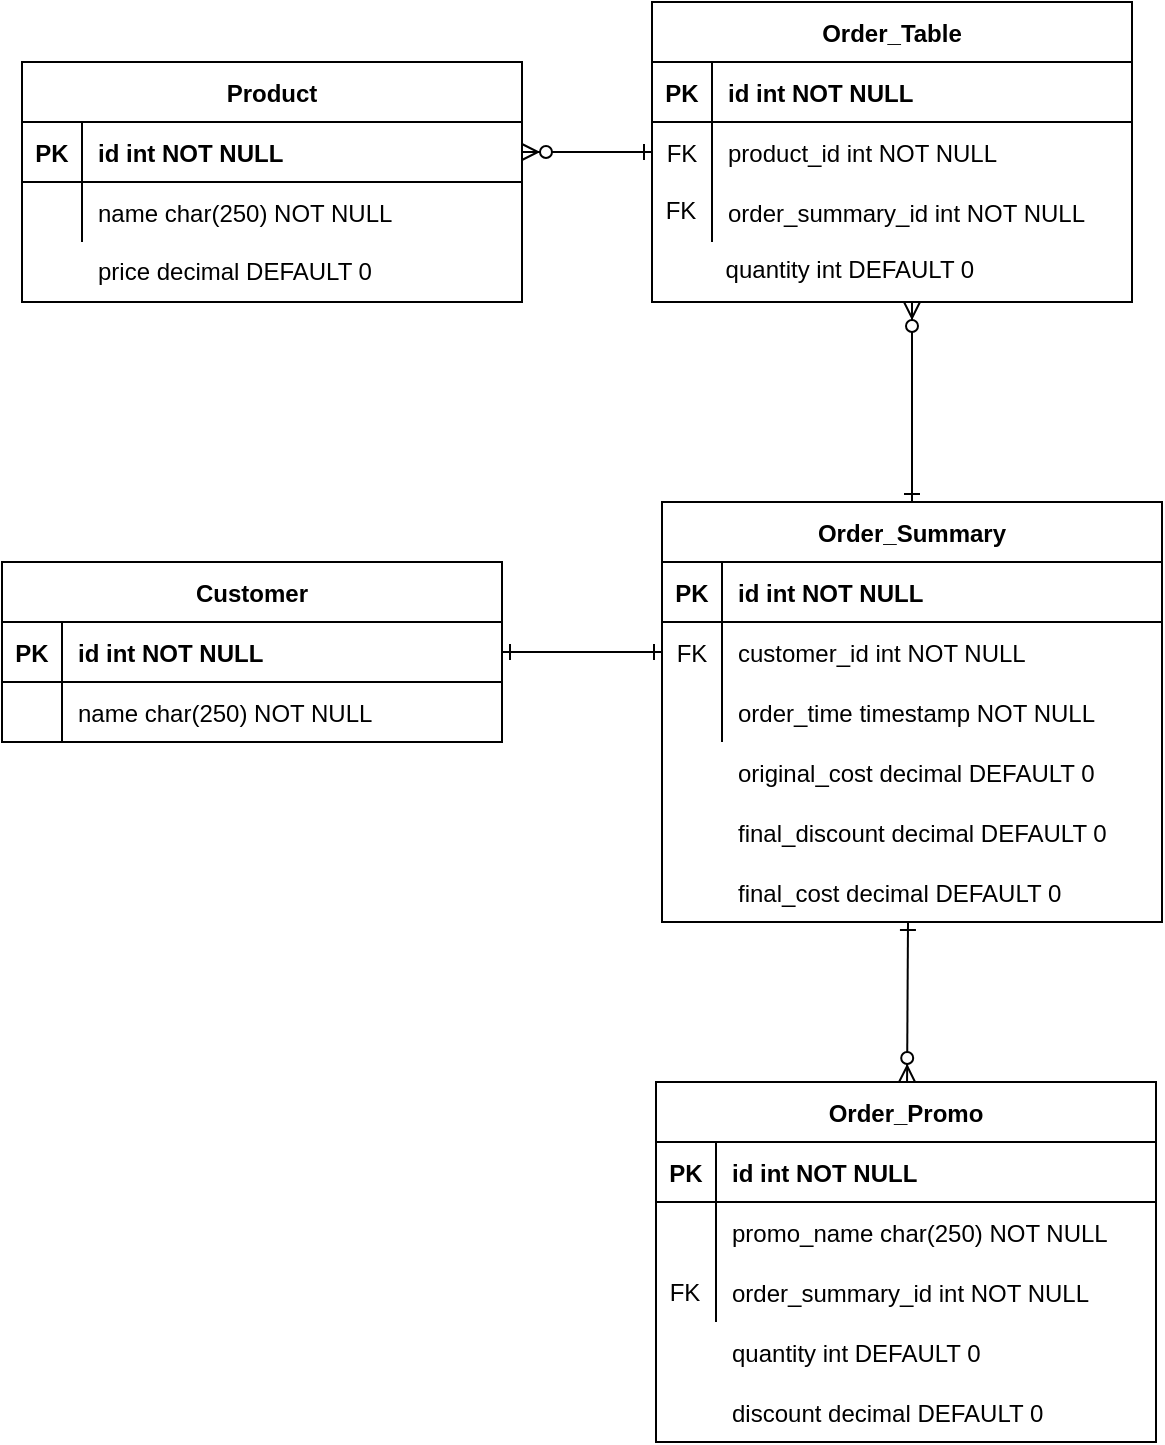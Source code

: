 <mxfile version="14.7.8" type="device"><diagram id="R2lEEEUBdFMjLlhIrx00" name="Page-1"><mxGraphModel dx="884" dy="482" grid="1" gridSize="10" guides="1" tooltips="1" connect="1" arrows="1" fold="1" page="1" pageScale="1" pageWidth="850" pageHeight="1100" math="0" shadow="0" extFonts="Permanent Marker^https://fonts.googleapis.com/css?family=Permanent+Marker"><root><mxCell id="0"/><mxCell id="1" parent="0"/><mxCell id="C-vyLk0tnHw3VtMMgP7b-1" value="" style="edgeStyle=entityRelationEdgeStyle;endArrow=ERzeroToMany;startArrow=ERone;endFill=1;startFill=0;entryX=1;entryY=0.5;entryDx=0;entryDy=0;exitX=0;exitY=0.5;exitDx=0;exitDy=0;" parent="1" source="C-vyLk0tnHw3VtMMgP7b-6" target="-Bz3qGDfiQOeXdpUgVhB-2" edge="1"><mxGeometry width="100" height="100" relative="1" as="geometry"><mxPoint x="340" y="720" as="sourcePoint"/><mxPoint x="440" y="620" as="targetPoint"/></mxGeometry></mxCell><mxCell id="C-vyLk0tnHw3VtMMgP7b-12" value="" style="endArrow=ERzeroToMany;startArrow=ERone;endFill=1;startFill=0;rounded=1;exitX=0.5;exitY=0;exitDx=0;exitDy=0;" parent="1" source="C-vyLk0tnHw3VtMMgP7b-13" edge="1"><mxGeometry width="100" height="100" relative="1" as="geometry"><mxPoint x="580" y="280" as="sourcePoint"/><mxPoint x="575" y="200" as="targetPoint"/></mxGeometry></mxCell><mxCell id="-Bz3qGDfiQOeXdpUgVhB-14" value="Customer" style="shape=table;startSize=30;container=1;collapsible=1;childLayout=tableLayout;fixedRows=1;rowLines=0;fontStyle=1;align=center;resizeLast=1;" vertex="1" parent="1"><mxGeometry x="120" y="330" width="250" height="90" as="geometry"/></mxCell><mxCell id="-Bz3qGDfiQOeXdpUgVhB-15" value="" style="shape=partialRectangle;collapsible=0;dropTarget=0;pointerEvents=0;fillColor=none;points=[[0,0.5],[1,0.5]];portConstraint=eastwest;top=0;left=0;right=0;bottom=1;" vertex="1" parent="-Bz3qGDfiQOeXdpUgVhB-14"><mxGeometry y="30" width="250" height="30" as="geometry"/></mxCell><mxCell id="-Bz3qGDfiQOeXdpUgVhB-16" value="PK" style="shape=partialRectangle;overflow=hidden;connectable=0;fillColor=none;top=0;left=0;bottom=0;right=0;fontStyle=1;" vertex="1" parent="-Bz3qGDfiQOeXdpUgVhB-15"><mxGeometry width="30" height="30" as="geometry"/></mxCell><mxCell id="-Bz3qGDfiQOeXdpUgVhB-17" value="id int NOT NULL " style="shape=partialRectangle;overflow=hidden;connectable=0;fillColor=none;top=0;left=0;bottom=0;right=0;align=left;spacingLeft=6;fontStyle=1;" vertex="1" parent="-Bz3qGDfiQOeXdpUgVhB-15"><mxGeometry x="30" width="220" height="30" as="geometry"/></mxCell><mxCell id="-Bz3qGDfiQOeXdpUgVhB-18" value="" style="shape=partialRectangle;collapsible=0;dropTarget=0;pointerEvents=0;fillColor=none;points=[[0,0.5],[1,0.5]];portConstraint=eastwest;top=0;left=0;right=0;bottom=0;" vertex="1" parent="-Bz3qGDfiQOeXdpUgVhB-14"><mxGeometry y="60" width="250" height="30" as="geometry"/></mxCell><mxCell id="-Bz3qGDfiQOeXdpUgVhB-19" value="" style="shape=partialRectangle;overflow=hidden;connectable=0;fillColor=none;top=0;left=0;bottom=0;right=0;" vertex="1" parent="-Bz3qGDfiQOeXdpUgVhB-18"><mxGeometry width="30" height="30" as="geometry"/></mxCell><mxCell id="-Bz3qGDfiQOeXdpUgVhB-20" value="name char(250) NOT NULL" style="shape=partialRectangle;overflow=hidden;connectable=0;fillColor=none;top=0;left=0;bottom=0;right=0;align=left;spacingLeft=6;" vertex="1" parent="-Bz3qGDfiQOeXdpUgVhB-18"><mxGeometry x="30" width="220" height="30" as="geometry"/></mxCell><mxCell id="-Bz3qGDfiQOeXdpUgVhB-21" value="" style="endArrow=ERone;startArrow=ERone;endFill=1;startFill=0;rounded=1;exitX=1;exitY=0.5;exitDx=0;exitDy=0;entryX=0;entryY=0.5;entryDx=0;entryDy=0;" edge="1" parent="1" source="-Bz3qGDfiQOeXdpUgVhB-15" target="C-vyLk0tnHw3VtMMgP7b-17"><mxGeometry width="100" height="100" relative="1" as="geometry"><mxPoint x="585" y="310" as="sourcePoint"/><mxPoint x="585" y="210" as="targetPoint"/></mxGeometry></mxCell><mxCell id="-Bz3qGDfiQOeXdpUgVhB-22" value="" style="group" vertex="1" connectable="0" parent="1"><mxGeometry x="130" y="80" width="250" height="120" as="geometry"/></mxCell><mxCell id="-Bz3qGDfiQOeXdpUgVhB-1" value="Product" style="shape=table;startSize=30;container=1;collapsible=1;childLayout=tableLayout;fixedRows=1;rowLines=0;fontStyle=1;align=center;resizeLast=1;" vertex="1" parent="-Bz3qGDfiQOeXdpUgVhB-22"><mxGeometry width="250" height="120" as="geometry"/></mxCell><mxCell id="-Bz3qGDfiQOeXdpUgVhB-2" value="" style="shape=partialRectangle;collapsible=0;dropTarget=0;pointerEvents=0;fillColor=none;points=[[0,0.5],[1,0.5]];portConstraint=eastwest;top=0;left=0;right=0;bottom=1;" vertex="1" parent="-Bz3qGDfiQOeXdpUgVhB-1"><mxGeometry y="30" width="250" height="30" as="geometry"/></mxCell><mxCell id="-Bz3qGDfiQOeXdpUgVhB-3" value="PK" style="shape=partialRectangle;overflow=hidden;connectable=0;fillColor=none;top=0;left=0;bottom=0;right=0;fontStyle=1;" vertex="1" parent="-Bz3qGDfiQOeXdpUgVhB-2"><mxGeometry width="30" height="30" as="geometry"/></mxCell><mxCell id="-Bz3qGDfiQOeXdpUgVhB-4" value="id int NOT NULL " style="shape=partialRectangle;overflow=hidden;connectable=0;fillColor=none;top=0;left=0;bottom=0;right=0;align=left;spacingLeft=6;fontStyle=1;" vertex="1" parent="-Bz3qGDfiQOeXdpUgVhB-2"><mxGeometry x="30" width="220" height="30" as="geometry"/></mxCell><mxCell id="-Bz3qGDfiQOeXdpUgVhB-5" value="" style="shape=partialRectangle;collapsible=0;dropTarget=0;pointerEvents=0;fillColor=none;points=[[0,0.5],[1,0.5]];portConstraint=eastwest;top=0;left=0;right=0;bottom=0;" vertex="1" parent="-Bz3qGDfiQOeXdpUgVhB-1"><mxGeometry y="60" width="250" height="30" as="geometry"/></mxCell><mxCell id="-Bz3qGDfiQOeXdpUgVhB-6" value="" style="shape=partialRectangle;overflow=hidden;connectable=0;fillColor=none;top=0;left=0;bottom=0;right=0;" vertex="1" parent="-Bz3qGDfiQOeXdpUgVhB-5"><mxGeometry width="30" height="30" as="geometry"/></mxCell><mxCell id="-Bz3qGDfiQOeXdpUgVhB-7" value="name char(250) NOT NULL" style="shape=partialRectangle;overflow=hidden;connectable=0;fillColor=none;top=0;left=0;bottom=0;right=0;align=left;spacingLeft=6;" vertex="1" parent="-Bz3qGDfiQOeXdpUgVhB-5"><mxGeometry x="30" width="220" height="30" as="geometry"/></mxCell><mxCell id="-Bz3qGDfiQOeXdpUgVhB-8" value="price decimal DEFAULT 0" style="shape=partialRectangle;overflow=hidden;connectable=0;fillColor=none;top=0;left=0;bottom=0;right=0;align=left;spacingLeft=6;" vertex="1" parent="-Bz3qGDfiQOeXdpUgVhB-22"><mxGeometry x="30" y="89" width="220" height="30" as="geometry"/></mxCell><mxCell id="-Bz3qGDfiQOeXdpUgVhB-23" value="" style="group" vertex="1" connectable="0" parent="1"><mxGeometry x="450" y="300" width="250" height="210" as="geometry"/></mxCell><mxCell id="C-vyLk0tnHw3VtMMgP7b-13" value="Order_Summary" style="shape=table;startSize=30;container=1;collapsible=1;childLayout=tableLayout;fixedRows=1;rowLines=0;fontStyle=1;align=center;resizeLast=1;" parent="-Bz3qGDfiQOeXdpUgVhB-23" vertex="1"><mxGeometry width="250" height="210" as="geometry"/></mxCell><mxCell id="C-vyLk0tnHw3VtMMgP7b-14" value="" style="shape=partialRectangle;collapsible=0;dropTarget=0;pointerEvents=0;fillColor=none;points=[[0,0.5],[1,0.5]];portConstraint=eastwest;top=0;left=0;right=0;bottom=1;" parent="C-vyLk0tnHw3VtMMgP7b-13" vertex="1"><mxGeometry y="30" width="250" height="30" as="geometry"/></mxCell><mxCell id="C-vyLk0tnHw3VtMMgP7b-15" value="PK" style="shape=partialRectangle;overflow=hidden;connectable=0;fillColor=none;top=0;left=0;bottom=0;right=0;fontStyle=1;" parent="C-vyLk0tnHw3VtMMgP7b-14" vertex="1"><mxGeometry width="30" height="30" as="geometry"/></mxCell><mxCell id="C-vyLk0tnHw3VtMMgP7b-16" value="id int NOT NULL " style="shape=partialRectangle;overflow=hidden;connectable=0;fillColor=none;top=0;left=0;bottom=0;right=0;align=left;spacingLeft=6;fontStyle=1;" parent="C-vyLk0tnHw3VtMMgP7b-14" vertex="1"><mxGeometry x="30" width="220" height="30" as="geometry"/></mxCell><mxCell id="C-vyLk0tnHw3VtMMgP7b-17" value="" style="shape=partialRectangle;collapsible=0;dropTarget=0;pointerEvents=0;fillColor=none;points=[[0,0.5],[1,0.5]];portConstraint=eastwest;top=0;left=0;right=0;bottom=0;" parent="C-vyLk0tnHw3VtMMgP7b-13" vertex="1"><mxGeometry y="60" width="250" height="30" as="geometry"/></mxCell><mxCell id="C-vyLk0tnHw3VtMMgP7b-18" value="FK" style="shape=partialRectangle;overflow=hidden;connectable=0;fillColor=none;top=0;left=0;bottom=0;right=0;" parent="C-vyLk0tnHw3VtMMgP7b-17" vertex="1"><mxGeometry width="30" height="30" as="geometry"/></mxCell><mxCell id="C-vyLk0tnHw3VtMMgP7b-19" value="customer_id int NOT NULL" style="shape=partialRectangle;overflow=hidden;connectable=0;fillColor=none;top=0;left=0;bottom=0;right=0;align=left;spacingLeft=6;" parent="C-vyLk0tnHw3VtMMgP7b-17" vertex="1"><mxGeometry x="30" width="220" height="30" as="geometry"/></mxCell><mxCell id="C-vyLk0tnHw3VtMMgP7b-20" value="" style="shape=partialRectangle;collapsible=0;dropTarget=0;pointerEvents=0;fillColor=none;points=[[0,0.5],[1,0.5]];portConstraint=eastwest;top=0;left=0;right=0;bottom=0;" parent="C-vyLk0tnHw3VtMMgP7b-13" vertex="1"><mxGeometry y="90" width="250" height="30" as="geometry"/></mxCell><mxCell id="C-vyLk0tnHw3VtMMgP7b-21" value="" style="shape=partialRectangle;overflow=hidden;connectable=0;fillColor=none;top=0;left=0;bottom=0;right=0;" parent="C-vyLk0tnHw3VtMMgP7b-20" vertex="1"><mxGeometry width="30" height="30" as="geometry"/></mxCell><mxCell id="C-vyLk0tnHw3VtMMgP7b-22" value="order_time timestamp NOT NULL" style="shape=partialRectangle;overflow=hidden;connectable=0;fillColor=none;top=0;left=0;bottom=0;right=0;align=left;spacingLeft=6;" parent="C-vyLk0tnHw3VtMMgP7b-20" vertex="1"><mxGeometry x="30" width="220" height="30" as="geometry"/></mxCell><mxCell id="-Bz3qGDfiQOeXdpUgVhB-11" value="original_cost decimal DEFAULT 0" style="shape=partialRectangle;overflow=hidden;connectable=0;fillColor=none;top=0;left=0;bottom=0;right=0;align=left;spacingLeft=6;" vertex="1" parent="-Bz3qGDfiQOeXdpUgVhB-23"><mxGeometry x="30" y="120" width="220" height="30" as="geometry"/></mxCell><mxCell id="-Bz3qGDfiQOeXdpUgVhB-12" value="final_discount decimal DEFAULT 0" style="shape=partialRectangle;overflow=hidden;connectable=0;fillColor=none;top=0;left=0;bottom=0;right=0;align=left;spacingLeft=6;" vertex="1" parent="-Bz3qGDfiQOeXdpUgVhB-23"><mxGeometry x="30" y="150" width="220" height="30" as="geometry"/></mxCell><mxCell id="-Bz3qGDfiQOeXdpUgVhB-13" value="final_cost decimal DEFAULT 0" style="shape=partialRectangle;overflow=hidden;connectable=0;fillColor=none;top=0;left=0;bottom=0;right=0;align=left;spacingLeft=6;" vertex="1" parent="-Bz3qGDfiQOeXdpUgVhB-23"><mxGeometry x="30" y="180" width="220" height="30" as="geometry"/></mxCell><mxCell id="-Bz3qGDfiQOeXdpUgVhB-40" value="" style="endArrow=ERzeroToMany;startArrow=ERone;endFill=1;startFill=0;rounded=1;" edge="1" parent="-Bz3qGDfiQOeXdpUgVhB-23" target="-Bz3qGDfiQOeXdpUgVhB-24"><mxGeometry width="100" height="100" relative="1" as="geometry"><mxPoint x="123" y="210" as="sourcePoint"/><mxPoint x="120" y="160" as="targetPoint"/></mxGeometry></mxCell><mxCell id="-Bz3qGDfiQOeXdpUgVhB-24" value="Order_Promo" style="shape=table;startSize=30;container=1;collapsible=1;childLayout=tableLayout;fixedRows=1;rowLines=0;fontStyle=1;align=center;resizeLast=1;" vertex="1" parent="1"><mxGeometry x="447" y="590" width="250" height="180" as="geometry"/></mxCell><mxCell id="-Bz3qGDfiQOeXdpUgVhB-25" value="" style="shape=partialRectangle;collapsible=0;dropTarget=0;pointerEvents=0;fillColor=none;points=[[0,0.5],[1,0.5]];portConstraint=eastwest;top=0;left=0;right=0;bottom=1;" vertex="1" parent="-Bz3qGDfiQOeXdpUgVhB-24"><mxGeometry y="30" width="250" height="30" as="geometry"/></mxCell><mxCell id="-Bz3qGDfiQOeXdpUgVhB-26" value="PK" style="shape=partialRectangle;overflow=hidden;connectable=0;fillColor=none;top=0;left=0;bottom=0;right=0;fontStyle=1;" vertex="1" parent="-Bz3qGDfiQOeXdpUgVhB-25"><mxGeometry width="30" height="30" as="geometry"/></mxCell><mxCell id="-Bz3qGDfiQOeXdpUgVhB-27" value="id int NOT NULL " style="shape=partialRectangle;overflow=hidden;connectable=0;fillColor=none;top=0;left=0;bottom=0;right=0;align=left;spacingLeft=6;fontStyle=1;" vertex="1" parent="-Bz3qGDfiQOeXdpUgVhB-25"><mxGeometry x="30" width="220" height="30" as="geometry"/></mxCell><mxCell id="-Bz3qGDfiQOeXdpUgVhB-28" value="" style="shape=partialRectangle;collapsible=0;dropTarget=0;pointerEvents=0;fillColor=none;points=[[0,0.5],[1,0.5]];portConstraint=eastwest;top=0;left=0;right=0;bottom=0;" vertex="1" parent="-Bz3qGDfiQOeXdpUgVhB-24"><mxGeometry y="60" width="250" height="30" as="geometry"/></mxCell><mxCell id="-Bz3qGDfiQOeXdpUgVhB-29" value="" style="shape=partialRectangle;overflow=hidden;connectable=0;fillColor=none;top=0;left=0;bottom=0;right=0;" vertex="1" parent="-Bz3qGDfiQOeXdpUgVhB-28"><mxGeometry width="30" height="30" as="geometry"/></mxCell><mxCell id="-Bz3qGDfiQOeXdpUgVhB-30" value="" style="shape=partialRectangle;overflow=hidden;connectable=0;fillColor=none;top=0;left=0;bottom=0;right=0;align=left;spacingLeft=6;" vertex="1" parent="-Bz3qGDfiQOeXdpUgVhB-28"><mxGeometry x="30" width="220" height="30" as="geometry"/></mxCell><mxCell id="-Bz3qGDfiQOeXdpUgVhB-31" value="" style="shape=partialRectangle;collapsible=0;dropTarget=0;pointerEvents=0;fillColor=none;points=[[0,0.5],[1,0.5]];portConstraint=eastwest;top=0;left=0;right=0;bottom=0;" vertex="1" parent="-Bz3qGDfiQOeXdpUgVhB-24"><mxGeometry y="90" width="250" height="30" as="geometry"/></mxCell><mxCell id="-Bz3qGDfiQOeXdpUgVhB-32" value="" style="shape=partialRectangle;overflow=hidden;connectable=0;fillColor=none;top=0;left=0;bottom=0;right=0;" vertex="1" parent="-Bz3qGDfiQOeXdpUgVhB-31"><mxGeometry width="30" height="30" as="geometry"/></mxCell><mxCell id="-Bz3qGDfiQOeXdpUgVhB-33" value="order_summary_id int NOT NULL" style="shape=partialRectangle;overflow=hidden;connectable=0;fillColor=none;top=0;left=0;bottom=0;right=0;align=left;spacingLeft=6;" vertex="1" parent="-Bz3qGDfiQOeXdpUgVhB-31"><mxGeometry x="30" width="220" height="30" as="geometry"/></mxCell><mxCell id="-Bz3qGDfiQOeXdpUgVhB-34" value="" style="group" vertex="1" connectable="0" parent="1"><mxGeometry x="445" y="50" width="240" height="150" as="geometry"/></mxCell><mxCell id="-Bz3qGDfiQOeXdpUgVhB-9" value="quantity int DEFAULT 0" style="shape=partialRectangle;overflow=hidden;connectable=0;fillColor=none;top=0;left=0;bottom=0;right=0;align=left;spacingLeft=6;" vertex="1" parent="-Bz3qGDfiQOeXdpUgVhB-34"><mxGeometry x="28.8" y="118" width="211.2" height="30" as="geometry"/></mxCell><mxCell id="-Bz3qGDfiQOeXdpUgVhB-39" value="" style="group" vertex="1" connectable="0" parent="-Bz3qGDfiQOeXdpUgVhB-34"><mxGeometry width="240" height="150" as="geometry"/></mxCell><mxCell id="C-vyLk0tnHw3VtMMgP7b-2" value="Order_Table" style="shape=table;startSize=30;container=1;collapsible=1;childLayout=tableLayout;fixedRows=1;rowLines=0;fontStyle=1;align=center;resizeLast=1;" parent="-Bz3qGDfiQOeXdpUgVhB-39" vertex="1"><mxGeometry width="240" height="150" as="geometry"/></mxCell><mxCell id="C-vyLk0tnHw3VtMMgP7b-3" value="" style="shape=partialRectangle;collapsible=0;dropTarget=0;pointerEvents=0;fillColor=none;points=[[0,0.5],[1,0.5]];portConstraint=eastwest;top=0;left=0;right=0;bottom=1;" parent="C-vyLk0tnHw3VtMMgP7b-2" vertex="1"><mxGeometry y="30" width="240" height="30" as="geometry"/></mxCell><mxCell id="C-vyLk0tnHw3VtMMgP7b-4" value="PK" style="shape=partialRectangle;overflow=hidden;connectable=0;fillColor=none;top=0;left=0;bottom=0;right=0;fontStyle=1;" parent="C-vyLk0tnHw3VtMMgP7b-3" vertex="1"><mxGeometry width="30" height="30" as="geometry"/></mxCell><mxCell id="C-vyLk0tnHw3VtMMgP7b-5" value="id int NOT NULL " style="shape=partialRectangle;overflow=hidden;connectable=0;fillColor=none;top=0;left=0;bottom=0;right=0;align=left;spacingLeft=6;fontStyle=1;" parent="C-vyLk0tnHw3VtMMgP7b-3" vertex="1"><mxGeometry x="30" width="210" height="30" as="geometry"/></mxCell><mxCell id="C-vyLk0tnHw3VtMMgP7b-6" value="" style="shape=partialRectangle;collapsible=0;dropTarget=0;pointerEvents=0;fillColor=none;points=[[0,0.5],[1,0.5]];portConstraint=eastwest;top=0;left=0;right=0;bottom=0;" parent="C-vyLk0tnHw3VtMMgP7b-2" vertex="1"><mxGeometry y="60" width="240" height="30" as="geometry"/></mxCell><mxCell id="C-vyLk0tnHw3VtMMgP7b-7" value="FK" style="shape=partialRectangle;overflow=hidden;connectable=0;fillColor=none;top=0;left=0;bottom=0;right=0;" parent="C-vyLk0tnHw3VtMMgP7b-6" vertex="1"><mxGeometry width="30" height="30" as="geometry"/></mxCell><mxCell id="C-vyLk0tnHw3VtMMgP7b-8" value="product_id int NOT NULL" style="shape=partialRectangle;overflow=hidden;connectable=0;fillColor=none;top=0;left=0;bottom=0;right=0;align=left;spacingLeft=6;" parent="C-vyLk0tnHw3VtMMgP7b-6" vertex="1"><mxGeometry x="30" width="210" height="30" as="geometry"/></mxCell><mxCell id="C-vyLk0tnHw3VtMMgP7b-9" value="" style="shape=partialRectangle;collapsible=0;dropTarget=0;pointerEvents=0;fillColor=none;points=[[0,0.5],[1,0.5]];portConstraint=eastwest;top=0;left=0;right=0;bottom=0;" parent="C-vyLk0tnHw3VtMMgP7b-2" vertex="1"><mxGeometry y="90" width="240" height="30" as="geometry"/></mxCell><mxCell id="C-vyLk0tnHw3VtMMgP7b-10" value="" style="shape=partialRectangle;overflow=hidden;connectable=0;fillColor=none;top=0;left=0;bottom=0;right=0;" parent="C-vyLk0tnHw3VtMMgP7b-9" vertex="1"><mxGeometry width="30" height="30" as="geometry"/></mxCell><mxCell id="C-vyLk0tnHw3VtMMgP7b-11" value="order_summary_id int NOT NULL" style="shape=partialRectangle;overflow=hidden;connectable=0;fillColor=none;top=0;left=0;bottom=0;right=0;align=left;spacingLeft=6;" parent="C-vyLk0tnHw3VtMMgP7b-9" vertex="1"><mxGeometry x="30" width="210" height="30" as="geometry"/></mxCell><mxCell id="-Bz3qGDfiQOeXdpUgVhB-10" value="FK" style="shape=partialRectangle;overflow=hidden;connectable=0;fillColor=none;top=0;left=0;bottom=0;right=0;" vertex="1" parent="-Bz3qGDfiQOeXdpUgVhB-39"><mxGeometry y="89" width="29" height="29" as="geometry"/></mxCell><mxCell id="-Bz3qGDfiQOeXdpUgVhB-41" value="promo_name char(250) NOT NULL" style="shape=partialRectangle;overflow=hidden;connectable=0;fillColor=none;top=0;left=0;bottom=0;right=0;align=left;spacingLeft=6;" vertex="1" parent="1"><mxGeometry x="477" y="650" width="220" height="30" as="geometry"/></mxCell><mxCell id="-Bz3qGDfiQOeXdpUgVhB-42" value="FK" style="shape=partialRectangle;overflow=hidden;connectable=0;fillColor=none;top=0;left=0;bottom=0;right=0;" vertex="1" parent="1"><mxGeometry x="447" y="680" width="29" height="29" as="geometry"/></mxCell><mxCell id="-Bz3qGDfiQOeXdpUgVhB-43" value="quantity int DEFAULT 0" style="shape=partialRectangle;overflow=hidden;connectable=0;fillColor=none;top=0;left=0;bottom=0;right=0;align=left;spacingLeft=6;" vertex="1" parent="1"><mxGeometry x="477" y="710" width="211.2" height="30" as="geometry"/></mxCell><mxCell id="-Bz3qGDfiQOeXdpUgVhB-44" value="discount decimal DEFAULT 0" style="shape=partialRectangle;overflow=hidden;connectable=0;fillColor=none;top=0;left=0;bottom=0;right=0;align=left;spacingLeft=6;" vertex="1" parent="1"><mxGeometry x="477" y="740" width="220" height="30" as="geometry"/></mxCell></root></mxGraphModel></diagram></mxfile>